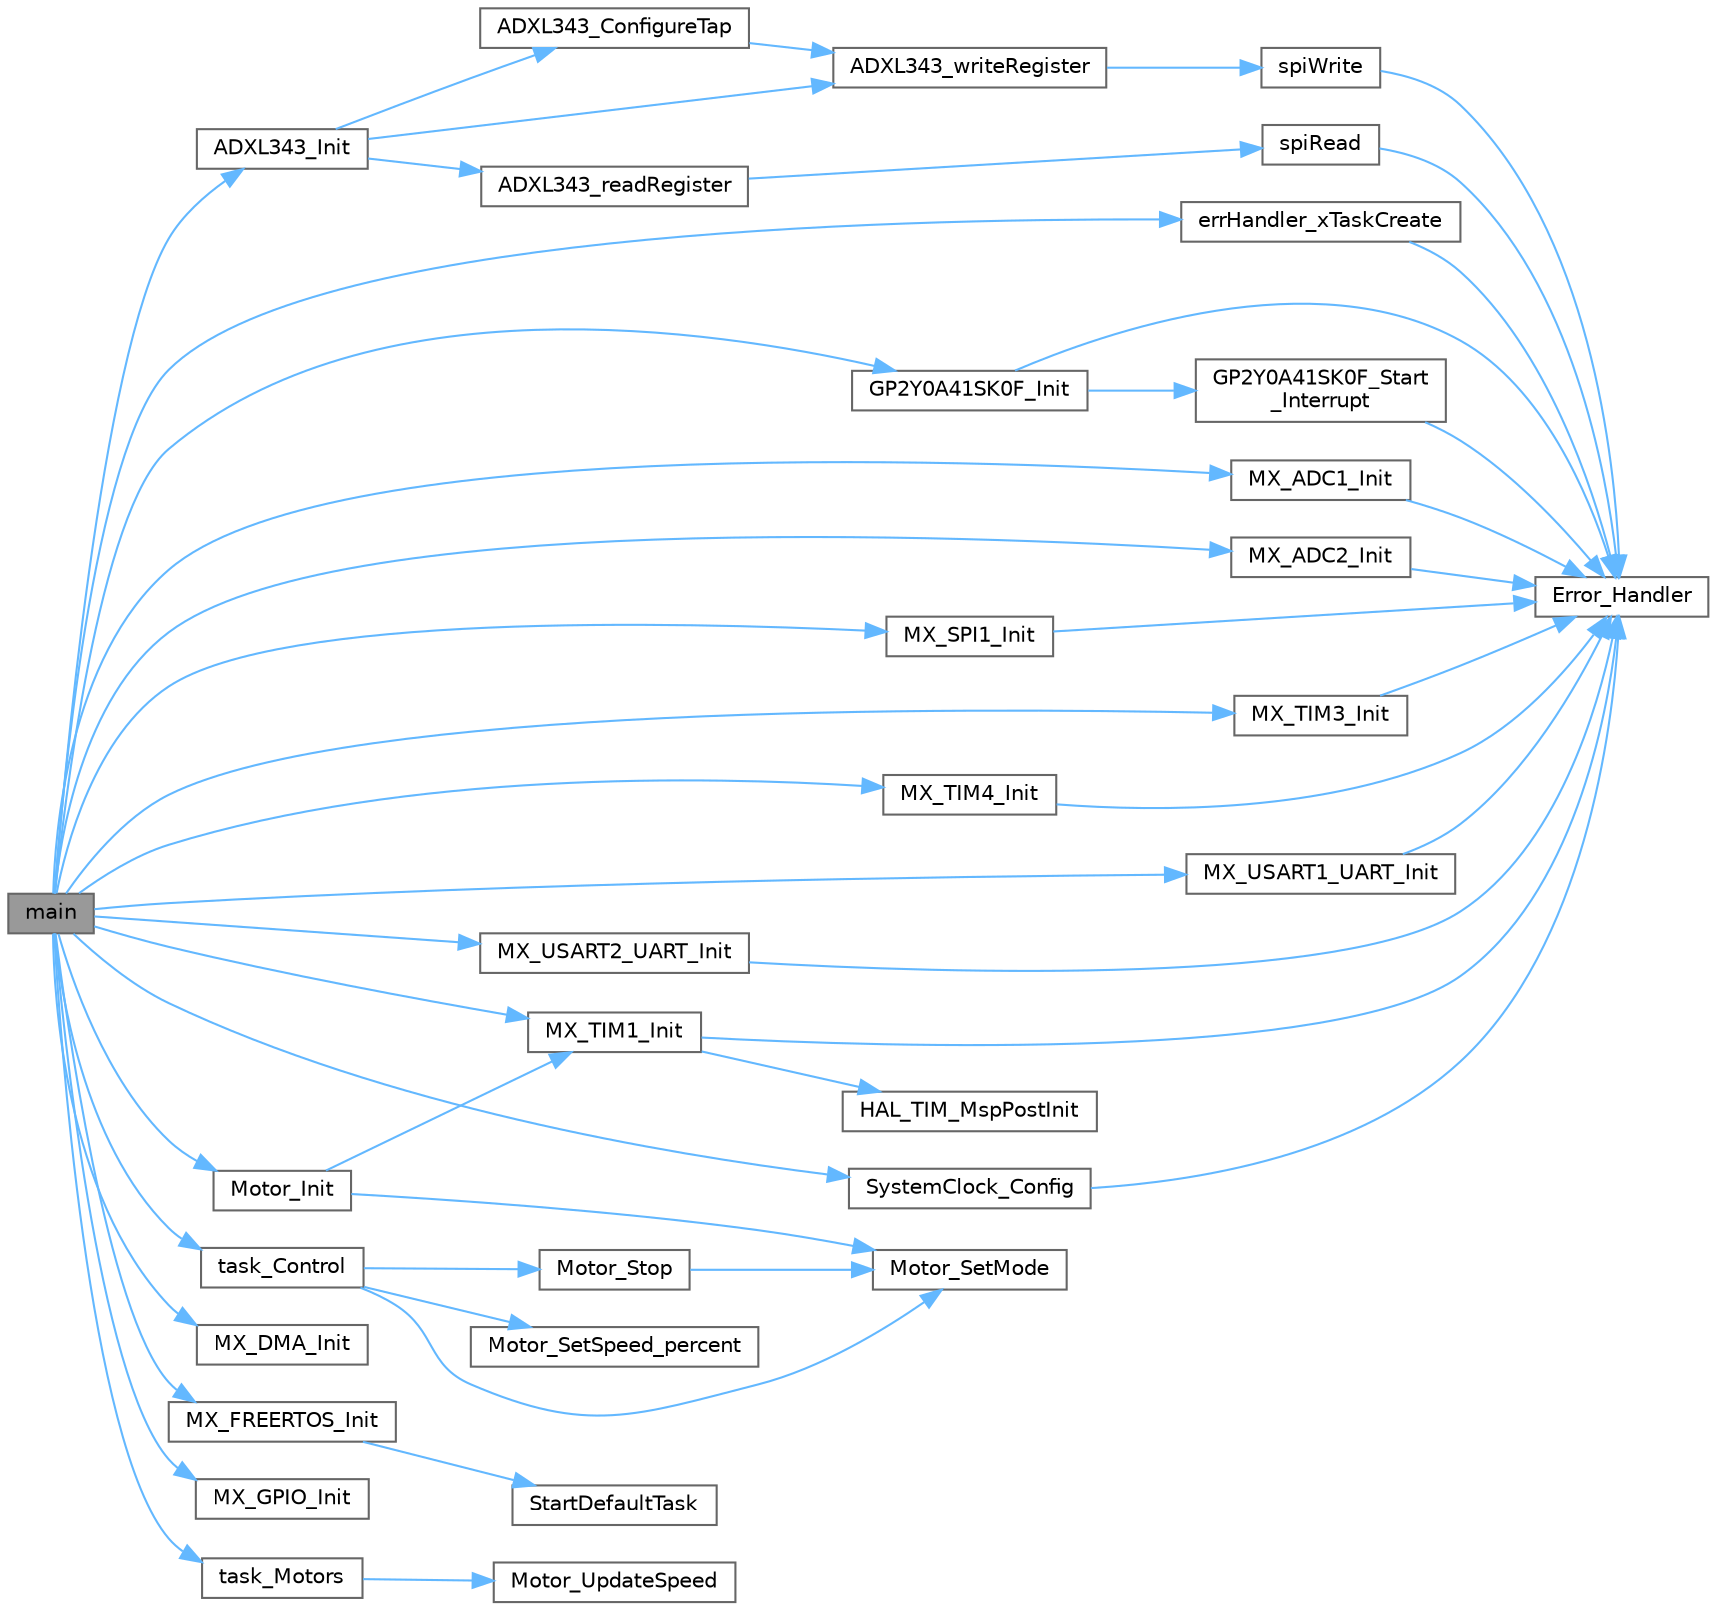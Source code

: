 digraph "main"
{
 // LATEX_PDF_SIZE
  bgcolor="transparent";
  edge [fontname=Helvetica,fontsize=10,labelfontname=Helvetica,labelfontsize=10];
  node [fontname=Helvetica,fontsize=10,shape=box,height=0.2,width=0.4];
  rankdir="LR";
  Node1 [id="Node000001",label="main",height=0.2,width=0.4,color="gray40", fillcolor="grey60", style="filled", fontcolor="black",tooltip="The application entry point."];
  Node1 -> Node2 [id="edge49_Node000001_Node000002",color="steelblue1",style="solid",tooltip=" "];
  Node2 [id="Node000002",label="ADXL343_Init",height=0.2,width=0.4,color="grey40", fillcolor="white", style="filled",URL="$driver__ADXL343_8c.html#ac75b471ef5ee00618abe6cc7cdc9ba46",tooltip="Initializes the ADXL343 accelerometer."];
  Node2 -> Node3 [id="edge50_Node000002_Node000003",color="steelblue1",style="solid",tooltip=" "];
  Node3 [id="Node000003",label="ADXL343_ConfigureTap",height=0.2,width=0.4,color="grey40", fillcolor="white", style="filled",URL="$driver__ADXL343_8c.html#a4271a55c2cc57351024a86ac84a0203a",tooltip="Configures single-tap detection for the ADXL343."];
  Node3 -> Node4 [id="edge51_Node000003_Node000004",color="steelblue1",style="solid",tooltip=" "];
  Node4 [id="Node000004",label="ADXL343_writeRegister",height=0.2,width=0.4,color="grey40", fillcolor="white", style="filled",URL="$driver__ADXL343_8c.html#afb2c4ce84c1c1dade8c7f0ff62730591",tooltip="Writes data to a specific register of the ADXL343."];
  Node4 -> Node5 [id="edge52_Node000004_Node000005",color="steelblue1",style="solid",tooltip=" "];
  Node5 [id="Node000005",label="spiWrite",height=0.2,width=0.4,color="grey40", fillcolor="white", style="filled",URL="$driver__ADXL343_8c.html#aaf4313256e790823fa015e28b544a29c",tooltip="Sends a command and data to the ADXL343 over SPI."];
  Node5 -> Node6 [id="edge53_Node000005_Node000006",color="steelblue1",style="solid",tooltip=" "];
  Node6 [id="Node000006",label="Error_Handler",height=0.2,width=0.4,color="grey40", fillcolor="white", style="filled",URL="$main_8c.html#a1730ffe1e560465665eb47d9264826f9",tooltip="This function is executed in case of error occurrence."];
  Node2 -> Node7 [id="edge54_Node000002_Node000007",color="steelblue1",style="solid",tooltip=" "];
  Node7 [id="Node000007",label="ADXL343_readRegister",height=0.2,width=0.4,color="grey40", fillcolor="white", style="filled",URL="$driver__ADXL343_8c.html#a5e3d1b1903a9848b19c1eb0048631d6a",tooltip="Reads data from a specific register of the ADXL343."];
  Node7 -> Node8 [id="edge55_Node000007_Node000008",color="steelblue1",style="solid",tooltip=" "];
  Node8 [id="Node000008",label="spiRead",height=0.2,width=0.4,color="grey40", fillcolor="white", style="filled",URL="$driver__ADXL343_8c.html#a989890910c714e6261f0b93cb6112a24",tooltip="Reads data from the ADXL343 over SPI."];
  Node8 -> Node6 [id="edge56_Node000008_Node000006",color="steelblue1",style="solid",tooltip=" "];
  Node2 -> Node4 [id="edge57_Node000002_Node000004",color="steelblue1",style="solid",tooltip=" "];
  Node1 -> Node9 [id="edge58_Node000001_Node000009",color="steelblue1",style="solid",tooltip=" "];
  Node9 [id="Node000009",label="errHandler_xTaskCreate",height=0.2,width=0.4,color="grey40", fillcolor="white", style="filled",URL="$main_8c.html#aa78a978fbd2432d86e6dd4b572b368af",tooltip="Handles errors during task creation."];
  Node9 -> Node6 [id="edge59_Node000009_Node000006",color="steelblue1",style="solid",tooltip=" "];
  Node1 -> Node10 [id="edge60_Node000001_Node000010",color="steelblue1",style="solid",tooltip=" "];
  Node10 [id="Node000010",label="GP2Y0A41SK0F_Init",height=0.2,width=0.4,color="grey40", fillcolor="white", style="filled",URL="$driver__GP2Y0A41SK0F_8c.html#aa7ad3e9907f6fb052aca0e5fd419485e",tooltip="Initialize the GP2Y0A41SK0F sensors."];
  Node10 -> Node6 [id="edge61_Node000010_Node000006",color="steelblue1",style="solid",tooltip=" "];
  Node10 -> Node11 [id="edge62_Node000010_Node000011",color="steelblue1",style="solid",tooltip=" "];
  Node11 [id="Node000011",label="GP2Y0A41SK0F_Start\l_Interrupt",height=0.2,width=0.4,color="grey40", fillcolor="white", style="filled",URL="$driver__GP2Y0A41SK0F_8c.html#a1c7d64610092ccdb5905b88ce335925b",tooltip="Start ADC conversion using interrupts."];
  Node11 -> Node6 [id="edge63_Node000011_Node000006",color="steelblue1",style="solid",tooltip=" "];
  Node1 -> Node12 [id="edge64_Node000001_Node000012",color="steelblue1",style="solid",tooltip=" "];
  Node12 [id="Node000012",label="Motor_Init",height=0.2,width=0.4,color="grey40", fillcolor="white", style="filled",URL="$driver__Motor_8c.html#ad1dfbf8ee0a807290e2030e9792ef959",tooltip="Initialize the motors."];
  Node12 -> Node13 [id="edge65_Node000012_Node000013",color="steelblue1",style="solid",tooltip=" "];
  Node13 [id="Node000013",label="Motor_SetMode",height=0.2,width=0.4,color="grey40", fillcolor="white", style="filled",URL="$driver__Motor_8c.html#a3b02c81c2bf2acaa597535ee656afe16",tooltip="Set the operating mode of the motors."];
  Node12 -> Node14 [id="edge66_Node000012_Node000014",color="steelblue1",style="solid",tooltip=" "];
  Node14 [id="Node000014",label="MX_TIM1_Init",height=0.2,width=0.4,color="grey40", fillcolor="white", style="filled",URL="$tim_8c.html#ad1f9d42690163f73f73e5b820c81ca14",tooltip=" "];
  Node14 -> Node6 [id="edge67_Node000014_Node000006",color="steelblue1",style="solid",tooltip=" "];
  Node14 -> Node15 [id="edge68_Node000014_Node000015",color="steelblue1",style="solid",tooltip=" "];
  Node15 [id="Node000015",label="HAL_TIM_MspPostInit",height=0.2,width=0.4,color="grey40", fillcolor="white", style="filled",URL="$tim_8c.html#a708f19bbc41b292fccf38f2d9796c46a",tooltip=" "];
  Node1 -> Node16 [id="edge69_Node000001_Node000016",color="steelblue1",style="solid",tooltip=" "];
  Node16 [id="Node000016",label="MX_ADC1_Init",height=0.2,width=0.4,color="grey40", fillcolor="white", style="filled",URL="$adc_8c.html#acccd58aa70215a6b184ad242312ffd0c",tooltip=" "];
  Node16 -> Node6 [id="edge70_Node000016_Node000006",color="steelblue1",style="solid",tooltip=" "];
  Node1 -> Node17 [id="edge71_Node000001_Node000017",color="steelblue1",style="solid",tooltip=" "];
  Node17 [id="Node000017",label="MX_ADC2_Init",height=0.2,width=0.4,color="grey40", fillcolor="white", style="filled",URL="$adc_8c.html#a101e2e3433dfe72bbbd0ae3a84489263",tooltip=" "];
  Node17 -> Node6 [id="edge72_Node000017_Node000006",color="steelblue1",style="solid",tooltip=" "];
  Node1 -> Node18 [id="edge73_Node000001_Node000018",color="steelblue1",style="solid",tooltip=" "];
  Node18 [id="Node000018",label="MX_DMA_Init",height=0.2,width=0.4,color="grey40", fillcolor="white", style="filled",URL="$dma_8c.html#a323249dac769f9855c10b4ec9446b707",tooltip=" "];
  Node1 -> Node19 [id="edge74_Node000001_Node000019",color="steelblue1",style="solid",tooltip=" "];
  Node19 [id="Node000019",label="MX_FREERTOS_Init",height=0.2,width=0.4,color="grey40", fillcolor="white", style="filled",URL="$app__freertos_8c.html#abade755e13d07c10889ae83143656158",tooltip="FreeRTOS initialization."];
  Node19 -> Node20 [id="edge75_Node000019_Node000020",color="steelblue1",style="solid",tooltip=" "];
  Node20 [id="Node000020",label="StartDefaultTask",height=0.2,width=0.4,color="grey40", fillcolor="white", style="filled",URL="$app__freertos_8c.html#a016544463b4842ced7191baf8f449cea",tooltip="Function implementing the defaultTask thread."];
  Node1 -> Node21 [id="edge76_Node000001_Node000021",color="steelblue1",style="solid",tooltip=" "];
  Node21 [id="Node000021",label="MX_GPIO_Init",height=0.2,width=0.4,color="grey40", fillcolor="white", style="filled",URL="$gpio_8c.html#ac724e431d2af879252de35615be2bdea",tooltip=" "];
  Node1 -> Node22 [id="edge77_Node000001_Node000022",color="steelblue1",style="solid",tooltip=" "];
  Node22 [id="Node000022",label="MX_SPI1_Init",height=0.2,width=0.4,color="grey40", fillcolor="white", style="filled",URL="$spi_8c.html#af81398f9775695df0b172367651ca3e6",tooltip=" "];
  Node22 -> Node6 [id="edge78_Node000022_Node000006",color="steelblue1",style="solid",tooltip=" "];
  Node1 -> Node14 [id="edge79_Node000001_Node000014",color="steelblue1",style="solid",tooltip=" "];
  Node1 -> Node23 [id="edge80_Node000001_Node000023",color="steelblue1",style="solid",tooltip=" "];
  Node23 [id="Node000023",label="MX_TIM3_Init",height=0.2,width=0.4,color="grey40", fillcolor="white", style="filled",URL="$tim_8c.html#a7912f2916786a2c33cb6fb8259ade58c",tooltip=" "];
  Node23 -> Node6 [id="edge81_Node000023_Node000006",color="steelblue1",style="solid",tooltip=" "];
  Node1 -> Node24 [id="edge82_Node000001_Node000024",color="steelblue1",style="solid",tooltip=" "];
  Node24 [id="Node000024",label="MX_TIM4_Init",height=0.2,width=0.4,color="grey40", fillcolor="white", style="filled",URL="$tim_8c.html#aef1e0b132b1af1c923cc420a57180c67",tooltip=" "];
  Node24 -> Node6 [id="edge83_Node000024_Node000006",color="steelblue1",style="solid",tooltip=" "];
  Node1 -> Node25 [id="edge84_Node000001_Node000025",color="steelblue1",style="solid",tooltip=" "];
  Node25 [id="Node000025",label="MX_USART1_UART_Init",height=0.2,width=0.4,color="grey40", fillcolor="white", style="filled",URL="$usart_8c.html#a57d1167735baafab8e3288526c424929",tooltip=" "];
  Node25 -> Node6 [id="edge85_Node000025_Node000006",color="steelblue1",style="solid",tooltip=" "];
  Node1 -> Node26 [id="edge86_Node000001_Node000026",color="steelblue1",style="solid",tooltip=" "];
  Node26 [id="Node000026",label="MX_USART2_UART_Init",height=0.2,width=0.4,color="grey40", fillcolor="white", style="filled",URL="$usart_8c.html#a052088fe5bb3f807a4b2502e664fd4fd",tooltip=" "];
  Node26 -> Node6 [id="edge87_Node000026_Node000006",color="steelblue1",style="solid",tooltip=" "];
  Node1 -> Node27 [id="edge88_Node000001_Node000027",color="steelblue1",style="solid",tooltip=" "];
  Node27 [id="Node000027",label="SystemClock_Config",height=0.2,width=0.4,color="grey40", fillcolor="white", style="filled",URL="$main_8c.html#a70af21c671abfcc773614a9a4f63d920",tooltip="System Clock Configuration."];
  Node27 -> Node6 [id="edge89_Node000027_Node000006",color="steelblue1",style="solid",tooltip=" "];
  Node1 -> Node28 [id="edge90_Node000001_Node000028",color="steelblue1",style="solid",tooltip=" "];
  Node28 [id="Node000028",label="task_Control",height=0.2,width=0.4,color="grey40", fillcolor="white", style="filled",URL="$main_8c.html#acd1f91d39bdbd6e86a287e6c0f6eb700",tooltip="Behavior control task."];
  Node28 -> Node13 [id="edge91_Node000028_Node000013",color="steelblue1",style="solid",tooltip=" "];
  Node28 -> Node29 [id="edge92_Node000028_Node000029",color="steelblue1",style="solid",tooltip=" "];
  Node29 [id="Node000029",label="Motor_SetSpeed_percent",height=0.2,width=0.4,color="grey40", fillcolor="white", style="filled",URL="$driver__Motor_8c.html#a99e002085849d62c67a8c049a9e18f68",tooltip="Set the speed of the motors as a percentage of maximum speed."];
  Node28 -> Node30 [id="edge93_Node000028_Node000030",color="steelblue1",style="solid",tooltip=" "];
  Node30 [id="Node000030",label="Motor_Stop",height=0.2,width=0.4,color="grey40", fillcolor="white", style="filled",URL="$driver__Motor_8c.html#a7af54401c99ac93f3e732bca464837f1",tooltip="Stop all motors by setting their mode to standby."];
  Node30 -> Node13 [id="edge94_Node000030_Node000013",color="steelblue1",style="solid",tooltip=" "];
  Node1 -> Node31 [id="edge95_Node000001_Node000031",color="steelblue1",style="solid",tooltip=" "];
  Node31 [id="Node000031",label="task_Motors",height=0.2,width=0.4,color="grey40", fillcolor="white", style="filled",URL="$main_8c.html#a8f10a863197fb81d232a412773658b78",tooltip="Task declarations."];
  Node31 -> Node32 [id="edge96_Node000031_Node000032",color="steelblue1",style="solid",tooltip=" "];
  Node32 [id="Node000032",label="Motor_UpdateSpeed",height=0.2,width=0.4,color="grey40", fillcolor="white", style="filled",URL="$driver__Motor_8c.html#a545aba630910986048b10789d7eefc60",tooltip="Update motor speeds gradually to achieve smoother transitions."];
}
